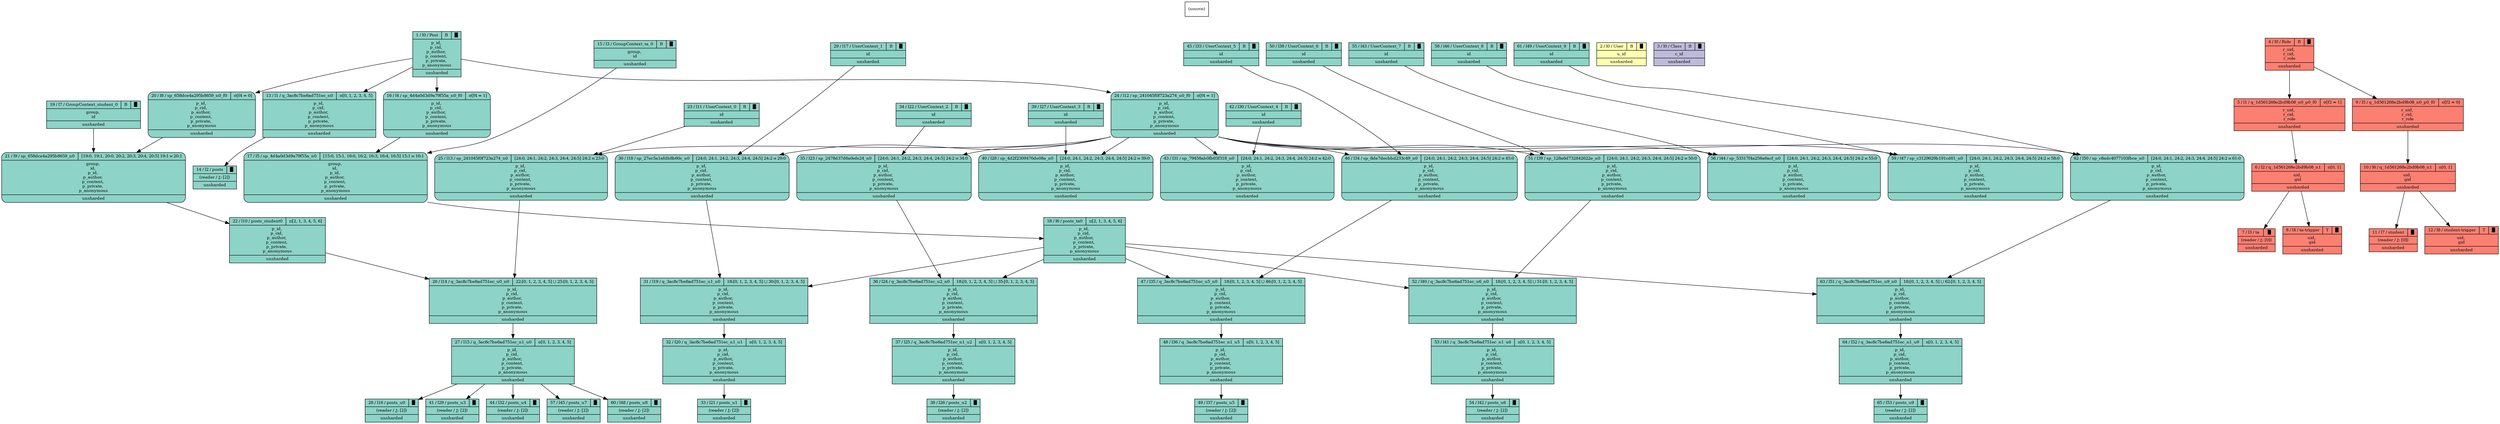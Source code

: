 digraph {{
    node [shape=record, fontsize=10]
    n0 [style="filled", fillcolor=white, label="(source)"]
    n1 [style="filled", fillcolor="/set312/1", label="{ { 1 / l0 / Post | B | █ } | p_id, \np_cid, \np_author, \np_content, \np_private, \np_anonymous | unsharded }"]
    n2 [style="filled", fillcolor="/set312/2", label="{ { 2 / l0 / User | B | █ } | u_id | unsharded }"]
    n3 [style="filled", fillcolor="/set312/3", label="{ { 3 / l0 / Class | B | █ } | c_id | unsharded }"]
    n4 [style="filled", fillcolor="/set312/4", label="{ { 4 / l0 / Role | B | █ } | r_uid, \nr_cid, \nr_role | unsharded }"]
    n5 [style="filled", fillcolor="/set312/4", label="{{ 5 / l1 / q_1d561268e2bd9b08_n0_p0_f0 | σ[f2 = 1]  } | r_uid, \nr_cid, \nr_role | unsharded }"]
    n6 [style="filled", fillcolor="/set312/4", label="{{ 6 / l2 / q_1d561268e2bd9b08_n1 | π[0, 1]  } | uid, \ngid | unsharded }"]
    n7 [style="filled", fillcolor="/set312/4", label="{ { 7 / l3 / ta | █ } | (reader / ⚷: [0]) | unsharded }"]
    n8 [style="filled", fillcolor="/set312/4", label="{{ 8 / l4 / ta-trigger | T | █ } | uid, \ngid | unsharded }"]
    n9 [style="filled", fillcolor="/set312/4", label="{{ 9 / l5 / q_1d561268e2bd9b08_n0_p0_f0 | σ[f2 = 0]  } | r_uid, \nr_cid, \nr_role | unsharded }"]
    n10 [style="filled", fillcolor="/set312/4", label="{{ 10 / l6 / q_1d561268e2bd9b08_n1 | π[0, 1]  } | uid, \ngid | unsharded }"]
    n11 [style="filled", fillcolor="/set312/4", label="{ { 11 / l7 / student | █ } | (reader / ⚷: [0]) | unsharded }"]
    n12 [style="filled", fillcolor="/set312/4", label="{{ 12 / l8 / student-trigger | T | █ } | uid, \ngid | unsharded }"]
    n13 [style="filled", fillcolor="/set312/1", label="{{ 13 / l1 / q_3ac8c7be6ad751ec_n0 | π[0, 1, 2, 3, 4, 5]  } | p_id, \np_cid, \np_author, \np_content, \np_private, \np_anonymous | unsharded }"]
    n14 [style="filled", fillcolor="/set312/1", label="{ { 14 / l2 / posts | █ } | (reader / ⚷: [2]) | unsharded }"]
    n15 [style="filled", fillcolor="/set312/1", label="{ { 15 / l3 / GroupContext_ta_0 | B | █ } | group, \nid | unsharded }"]
    n16 [style="filled,rounded", fillcolor="/set312/1", label="{{ 16 / l4 / sp_4d4a0d3d9a79f55a_n0_f0 | σ[f4 = 1]  } | p_id, \np_cid, \np_author, \np_content, \np_private, \np_anonymous | unsharded }"]
    n17 [style="filled,rounded", fillcolor="/set312/1", label="{{ 17 / l5 / sp_4d4a0d3d9a79f55a_n0 | [15:0, 15:1, 16:0, 16:2, 16:3, 16:4, 16:5] 15:1 ⋈ 16:1  } | group, \nid, \np_id, \np_author, \np_content, \np_private, \np_anonymous | unsharded }"]
    n18 [style="filled", fillcolor="/set312/1", label="{{ 18 / l6 / posts_ta0 | π[2, 1, 3, 4, 5, 6]  } | p_id, \np_cid, \np_author, \np_content, \np_private, \np_anonymous | unsharded }"]
    n19 [style="filled", fillcolor="/set312/1", label="{ { 19 / l7 / GroupContext_student_0 | B | █ } | group, \nid | unsharded }"]
    n20 [style="filled,rounded", fillcolor="/set312/1", label="{{ 20 / l8 / sp_658dce4a295b8659_n0_f0 | σ[f4 = 0]  } | p_id, \np_cid, \np_author, \np_content, \np_private, \np_anonymous | unsharded }"]
    n21 [style="filled,rounded", fillcolor="/set312/1", label="{{ 21 / l9 / sp_658dce4a295b8659_n0 | [19:0, 19:1, 20:0, 20:2, 20:3, 20:4, 20:5] 19:1 ⋈ 20:1  } | group, \nid, \np_id, \np_author, \np_content, \np_private, \np_anonymous | unsharded }"]
    n22 [style="filled", fillcolor="/set312/1", label="{{ 22 / l10 / posts_student0 | π[2, 1, 3, 4, 5, 6]  } | p_id, \np_cid, \np_author, \np_content, \np_private, \np_anonymous | unsharded }"]
    n23 [style="filled", fillcolor="/set312/1", label="{ { 23 / l11 / UserContext_0 | B | █ } | id | unsharded }"]
    n24 [style="filled,rounded", fillcolor="/set312/1", label="{{ 24 / l12 / sp_241045f0f723a274_n0_f0 | σ[f4 = 1]  } | p_id, \np_cid, \np_author, \np_content, \np_private, \np_anonymous | unsharded }"]
    n25 [style="filled,rounded", fillcolor="/set312/1", label="{{ 25 / l13 / sp_241045f0f723a274_n0 | [24:0, 24:1, 24:2, 24:3, 24:4, 24:5] 24:2 ⋈ 23:0  } | p_id, \np_cid, \np_author, \np_content, \np_private, \np_anonymous | unsharded }"]
    n26 [style="filled", fillcolor="/set312/1", label="{{ 26 / l14 / q_3ac8c7be6ad751ec_u0_n0 | 22:[0, 1, 2, 3, 4, 5] ⋃ 25:[0, 1, 2, 3, 4, 5]  } | p_id, \np_cid, \np_author, \np_content, \np_private, \np_anonymous | unsharded }"]
    n27 [style="filled", fillcolor="/set312/1", label="{{ 27 / l15 / q_3ac8c7be6ad751ec_n1_u0 | π[0, 1, 2, 3, 4, 5]  } | p_id, \np_cid, \np_author, \np_content, \np_private, \np_anonymous | unsharded }"]
    n28 [style="filled", fillcolor="/set312/1", label="{ { 28 / l16 / posts_u0 | █ } | (reader / ⚷: [2]) | unsharded }"]
    n29 [style="filled", fillcolor="/set312/1", label="{ { 29 / l17 / UserContext_1 | B | █ } | id | unsharded }"]
    n30 [style="filled,rounded", fillcolor="/set312/1", label="{{ 30 / l18 / sp_27ec5a1afdb8b60c_n0 | [24:0, 24:1, 24:2, 24:3, 24:4, 24:5] 24:2 ⋈ 29:0  } | p_id, \np_cid, \np_author, \np_content, \np_private, \np_anonymous | unsharded }"]
    n31 [style="filled", fillcolor="/set312/1", label="{{ 31 / l19 / q_3ac8c7be6ad751ec_u1_n0 | 18:[0, 1, 2, 3, 4, 5] ⋃ 30:[0, 1, 2, 3, 4, 5]  } | p_id, \np_cid, \np_author, \np_content, \np_private, \np_anonymous | unsharded }"]
    n32 [style="filled", fillcolor="/set312/1", label="{{ 32 / l20 / q_3ac8c7be6ad751ec_n1_u1 | π[0, 1, 2, 3, 4, 5]  } | p_id, \np_cid, \np_author, \np_content, \np_private, \np_anonymous | unsharded }"]
    n33 [style="filled", fillcolor="/set312/1", label="{ { 33 / l21 / posts_u1 | █ } | (reader / ⚷: [2]) | unsharded }"]
    n34 [style="filled", fillcolor="/set312/1", label="{ { 34 / l22 / UserContext_2 | B | █ } | id | unsharded }"]
    n35 [style="filled,rounded", fillcolor="/set312/1", label="{{ 35 / l23 / sp_2478d37d6a0efe24_n0 | [24:0, 24:1, 24:2, 24:3, 24:4, 24:5] 24:2 ⋈ 34:0  } | p_id, \np_cid, \np_author, \np_content, \np_private, \np_anonymous | unsharded }"]
    n36 [style="filled", fillcolor="/set312/1", label="{{ 36 / l24 / q_3ac8c7be6ad751ec_u2_n0 | 18:[0, 1, 2, 3, 4, 5] ⋃ 35:[0, 1, 2, 3, 4, 5]  } | p_id, \np_cid, \np_author, \np_content, \np_private, \np_anonymous | unsharded }"]
    n37 [style="filled", fillcolor="/set312/1", label="{{ 37 / l25 / q_3ac8c7be6ad751ec_n1_u2 | π[0, 1, 2, 3, 4, 5]  } | p_id, \np_cid, \np_author, \np_content, \np_private, \np_anonymous | unsharded }"]
    n38 [style="filled", fillcolor="/set312/1", label="{ { 38 / l26 / posts_u2 | █ } | (reader / ⚷: [2]) | unsharded }"]
    n39 [style="filled", fillcolor="/set312/1", label="{ { 39 / l27 / UserContext_3 | B | █ } | id | unsharded }"]
    n40 [style="filled,rounded", fillcolor="/set312/1", label="{{ 40 / l28 / sp_4d2f2309476de08a_n0 | [24:0, 24:1, 24:2, 24:3, 24:4, 24:5] 24:2 ⋈ 39:0  } | p_id, \np_cid, \np_author, \np_content, \np_private, \np_anonymous | unsharded }"]
    n41 [style="filled", fillcolor="/set312/1", label="{ { 41 / l29 / posts_u3 | █ } | (reader / ⚷: [2]) | unsharded }"]
    n42 [style="filled", fillcolor="/set312/1", label="{ { 42 / l30 / UserContext_4 | B | █ } | id | unsharded }"]
    n43 [style="filled,rounded", fillcolor="/set312/1", label="{{ 43 / l31 / sp_79458ab0fb03f318_n0 | [24:0, 24:1, 24:2, 24:3, 24:4, 24:5] 24:2 ⋈ 42:0  } | p_id, \np_cid, \np_author, \np_content, \np_private, \np_anonymous | unsharded }"]
    n44 [style="filled", fillcolor="/set312/1", label="{ { 44 / l32 / posts_u4 | █ } | (reader / ⚷: [2]) | unsharded }"]
    n45 [style="filled", fillcolor="/set312/1", label="{ { 45 / l33 / UserContext_5 | B | █ } | id | unsharded }"]
    n46 [style="filled,rounded", fillcolor="/set312/1", label="{{ 46 / l34 / sp_8de7decbbd233c49_n0 | [24:0, 24:1, 24:2, 24:3, 24:4, 24:5] 24:2 ⋈ 45:0  } | p_id, \np_cid, \np_author, \np_content, \np_private, \np_anonymous | unsharded }"]
    n47 [style="filled", fillcolor="/set312/1", label="{{ 47 / l35 / q_3ac8c7be6ad751ec_u5_n0 | 18:[0, 1, 2, 3, 4, 5] ⋃ 46:[0, 1, 2, 3, 4, 5]  } | p_id, \np_cid, \np_author, \np_content, \np_private, \np_anonymous | unsharded }"]
    n48 [style="filled", fillcolor="/set312/1", label="{{ 48 / l36 / q_3ac8c7be6ad751ec_n1_u5 | π[0, 1, 2, 3, 4, 5]  } | p_id, \np_cid, \np_author, \np_content, \np_private, \np_anonymous | unsharded }"]
    n49 [style="filled", fillcolor="/set312/1", label="{ { 49 / l37 / posts_u5 | █ } | (reader / ⚷: [2]) | unsharded }"]
    n50 [style="filled", fillcolor="/set312/1", label="{ { 50 / l38 / UserContext_6 | B | █ } | id | unsharded }"]
    n51 [style="filled,rounded", fillcolor="/set312/1", label="{{ 51 / l39 / sp_128a6d732842622e_n0 | [24:0, 24:1, 24:2, 24:3, 24:4, 24:5] 24:2 ⋈ 50:0  } | p_id, \np_cid, \np_author, \np_content, \np_private, \np_anonymous | unsharded }"]
    n52 [style="filled", fillcolor="/set312/1", label="{{ 52 / l40 / q_3ac8c7be6ad751ec_u6_n0 | 18:[0, 1, 2, 3, 4, 5] ⋃ 51:[0, 1, 2, 3, 4, 5]  } | p_id, \np_cid, \np_author, \np_content, \np_private, \np_anonymous | unsharded }"]
    n53 [style="filled", fillcolor="/set312/1", label="{{ 53 / l41 / q_3ac8c7be6ad751ec_n1_u6 | π[0, 1, 2, 3, 4, 5]  } | p_id, \np_cid, \np_author, \np_content, \np_private, \np_anonymous | unsharded }"]
    n54 [style="filled", fillcolor="/set312/1", label="{ { 54 / l42 / posts_u6 | █ } | (reader / ⚷: [2]) | unsharded }"]
    n55 [style="filled", fillcolor="/set312/1", label="{ { 55 / l43 / UserContext_7 | B | █ } | id | unsharded }"]
    n56 [style="filled,rounded", fillcolor="/set312/1", label="{{ 56 / l44 / sp_53317f4a256a6acf_n0 | [24:0, 24:1, 24:2, 24:3, 24:4, 24:5] 24:2 ⋈ 55:0  } | p_id, \np_cid, \np_author, \np_content, \np_private, \np_anonymous | unsharded }"]
    n57 [style="filled", fillcolor="/set312/1", label="{ { 57 / l45 / posts_u7 | █ } | (reader / ⚷: [2]) | unsharded }"]
    n58 [style="filled", fillcolor="/set312/1", label="{ { 58 / l46 / UserContext_8 | B | █ } | id | unsharded }"]
    n59 [style="filled,rounded", fillcolor="/set312/1", label="{{ 59 / l47 / sp_c3129629b191cd61_n0 | [24:0, 24:1, 24:2, 24:3, 24:4, 24:5] 24:2 ⋈ 58:0  } | p_id, \np_cid, \np_author, \np_content, \np_private, \np_anonymous | unsharded }"]
    n60 [style="filled", fillcolor="/set312/1", label="{ { 60 / l48 / posts_u8 | █ } | (reader / ⚷: [2]) | unsharded }"]
    n61 [style="filled", fillcolor="/set312/1", label="{ { 61 / l49 / UserContext_9 | B | █ } | id | unsharded }"]
    n62 [style="filled,rounded", fillcolor="/set312/1", label="{{ 62 / l50 / sp_c8adc4077103fbce_n0 | [24:0, 24:1, 24:2, 24:3, 24:4, 24:5] 24:2 ⋈ 61:0  } | p_id, \np_cid, \np_author, \np_content, \np_private, \np_anonymous | unsharded }"]
    n63 [style="filled", fillcolor="/set312/1", label="{{ 63 / l51 / q_3ac8c7be6ad751ec_u9_n0 | 18:[0, 1, 2, 3, 4, 5] ⋃ 62:[0, 1, 2, 3, 4, 5]  } | p_id, \np_cid, \np_author, \np_content, \np_private, \np_anonymous | unsharded }"]
    n64 [style="filled", fillcolor="/set312/1", label="{{ 64 / l52 / q_3ac8c7be6ad751ec_n1_u9 | π[0, 1, 2, 3, 4, 5]  } | p_id, \np_cid, \np_author, \np_content, \np_private, \np_anonymous | unsharded }"]
    n65 [style="filled", fillcolor="/set312/1", label="{ { 65 / l53 / posts_u9 | █ } | (reader / ⚷: [2]) | unsharded }"]
    n0 -> n1 [ style=invis ]
    n0 -> n2 [ style=invis ]
    n0 -> n3 [ style=invis ]
    n0 -> n4 [ style=invis ]
    n4 -> n5 [  ]
    n5 -> n6 [  ]
    n6 -> n7 [  ]
    n6 -> n8 [  ]
    n4 -> n9 [  ]
    n9 -> n10 [  ]
    n10 -> n11 [  ]
    n10 -> n12 [  ]
    n1 -> n13 [  ]
    n13 -> n14 [  ]
    n0 -> n15 [ style=invis ]
    n1 -> n16 [  ]
    n15 -> n17 [  ]
    n16 -> n17 [  ]
    n17 -> n18 [  ]
    n0 -> n19 [ style=invis ]
    n1 -> n20 [  ]
    n19 -> n21 [  ]
    n20 -> n21 [  ]
    n21 -> n22 [  ]
    n0 -> n23 [ style=invis ]
    n1 -> n24 [  ]
    n24 -> n25 [  ]
    n23 -> n25 [  ]
    n25 -> n26 [  ]
    n22 -> n26 [  ]
    n26 -> n27 [  ]
    n27 -> n28 [  ]
    n0 -> n29 [ style=invis ]
    n24 -> n30 [  ]
    n29 -> n30 [  ]
    n18 -> n31 [  ]
    n30 -> n31 [  ]
    n31 -> n32 [  ]
    n32 -> n33 [  ]
    n0 -> n34 [ style=invis ]
    n24 -> n35 [  ]
    n34 -> n35 [  ]
    n35 -> n36 [  ]
    n18 -> n36 [  ]
    n36 -> n37 [  ]
    n37 -> n38 [  ]
    n0 -> n39 [ style=invis ]
    n24 -> n40 [  ]
    n39 -> n40 [  ]
    n27 -> n41 [  ]
    n0 -> n42 [ style=invis ]
    n24 -> n43 [  ]
    n42 -> n43 [  ]
    n27 -> n44 [  ]
    n0 -> n45 [ style=invis ]
    n24 -> n46 [  ]
    n45 -> n46 [  ]
    n18 -> n47 [  ]
    n46 -> n47 [  ]
    n47 -> n48 [  ]
    n48 -> n49 [  ]
    n0 -> n50 [ style=invis ]
    n24 -> n51 [  ]
    n50 -> n51 [  ]
    n18 -> n52 [  ]
    n51 -> n52 [  ]
    n52 -> n53 [  ]
    n53 -> n54 [  ]
    n0 -> n55 [ style=invis ]
    n24 -> n56 [  ]
    n55 -> n56 [  ]
    n27 -> n57 [  ]
    n0 -> n58 [ style=invis ]
    n24 -> n59 [  ]
    n58 -> n59 [  ]
    n27 -> n60 [  ]
    n0 -> n61 [ style=invis ]
    n24 -> n62 [  ]
    n61 -> n62 [  ]
    n62 -> n63 [  ]
    n18 -> n63 [  ]
    n63 -> n64 [  ]
    n64 -> n65 [  ]
}}